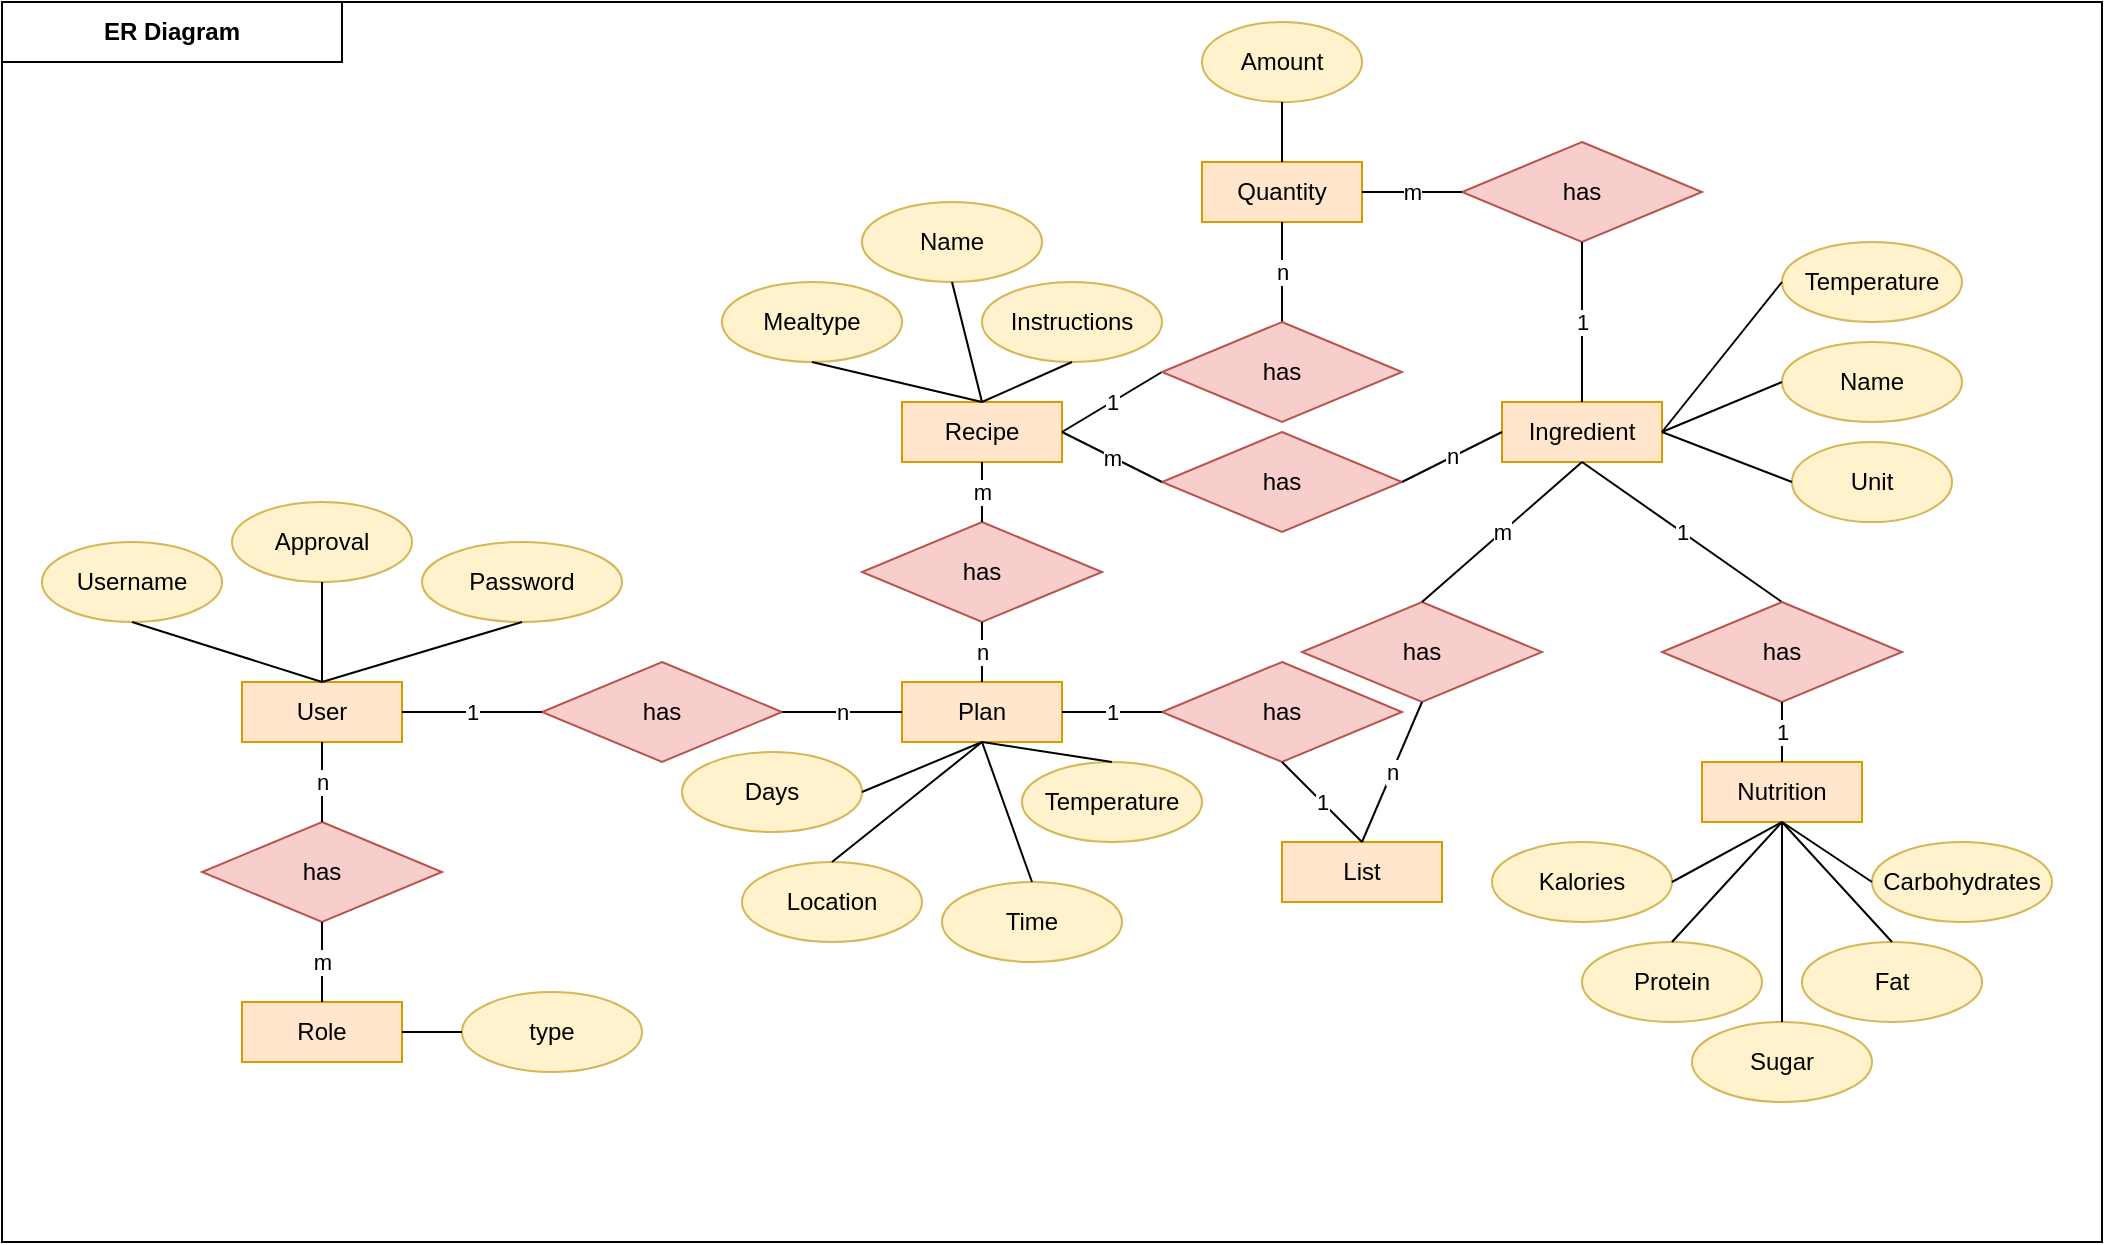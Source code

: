 <mxfile version="22.1.22" type="embed">
  <diagram id="JrRCH5CI-_Yoo0eKm-h7" name="Page-1">
    <mxGraphModel dx="1555" dy="1941" grid="1" gridSize="10" guides="1" tooltips="1" connect="1" arrows="1" fold="1" page="1" pageScale="1" pageWidth="850" pageHeight="1100" math="0" shadow="0">
      <root>
        <mxCell id="0" />
        <mxCell id="1" parent="0" />
        <mxCell id="75" value="" style="rounded=0;whiteSpace=wrap;html=1;" vertex="1" parent="1">
          <mxGeometry x="60" y="-20" width="1050" height="620" as="geometry" />
        </mxCell>
        <mxCell id="2" value="has" style="rhombus;whiteSpace=wrap;html=1;fillColor=#f8cecc;strokeColor=#b85450;" vertex="1" parent="1">
          <mxGeometry x="160" y="390" width="120" height="50" as="geometry" />
        </mxCell>
        <mxCell id="3" value="User" style="rounded=0;whiteSpace=wrap;html=1;fillColor=#ffe6cc;strokeColor=#d79b00;" vertex="1" parent="1">
          <mxGeometry x="180" y="320" width="80" height="30" as="geometry" />
        </mxCell>
        <mxCell id="4" value="Username" style="ellipse;whiteSpace=wrap;html=1;fillColor=#fff2cc;strokeColor=#d6b656;" vertex="1" parent="1">
          <mxGeometry x="80" y="250" width="90" height="40" as="geometry" />
        </mxCell>
        <mxCell id="5" value="Password" style="ellipse;whiteSpace=wrap;html=1;fillColor=#fff2cc;strokeColor=#d6b656;" vertex="1" parent="1">
          <mxGeometry x="270" y="250" width="100" height="40" as="geometry" />
        </mxCell>
        <mxCell id="6" value="Role" style="rounded=0;whiteSpace=wrap;html=1;fillColor=#ffe6cc;strokeColor=#d79b00;" vertex="1" parent="1">
          <mxGeometry x="180" y="480" width="80" height="30" as="geometry" />
        </mxCell>
        <mxCell id="7" value="m" style="endArrow=none;html=1;rounded=0;entryX=0.5;entryY=1;entryDx=0;entryDy=0;exitX=0.5;exitY=0;exitDx=0;exitDy=0;" edge="1" parent="1" source="6" target="2">
          <mxGeometry width="50" height="50" relative="1" as="geometry">
            <mxPoint x="450" y="670" as="sourcePoint" />
            <mxPoint x="500" y="620" as="targetPoint" />
          </mxGeometry>
        </mxCell>
        <mxCell id="8" value="" style="endArrow=none;html=1;rounded=0;entryX=0.5;entryY=1;entryDx=0;entryDy=0;exitX=0.5;exitY=0;exitDx=0;exitDy=0;" edge="1" parent="1" source="3" target="5">
          <mxGeometry width="50" height="50" relative="1" as="geometry">
            <mxPoint x="450" y="670" as="sourcePoint" />
            <mxPoint x="500" y="620" as="targetPoint" />
          </mxGeometry>
        </mxCell>
        <mxCell id="9" value="" style="endArrow=none;html=1;rounded=0;entryX=0.5;entryY=1;entryDx=0;entryDy=0;exitX=0.5;exitY=0;exitDx=0;exitDy=0;" edge="1" parent="1" source="3" target="4">
          <mxGeometry width="50" height="50" relative="1" as="geometry">
            <mxPoint x="450" y="670" as="sourcePoint" />
            <mxPoint x="500" y="620" as="targetPoint" />
          </mxGeometry>
        </mxCell>
        <mxCell id="10" value="n" style="endArrow=none;html=1;rounded=0;entryX=0.5;entryY=1;entryDx=0;entryDy=0;exitX=0.5;exitY=0;exitDx=0;exitDy=0;" edge="1" parent="1" source="2" target="3">
          <mxGeometry width="50" height="50" relative="1" as="geometry">
            <mxPoint x="450" y="670" as="sourcePoint" />
            <mxPoint x="500" y="620" as="targetPoint" />
          </mxGeometry>
        </mxCell>
        <mxCell id="11" value="Recipe" style="rounded=0;whiteSpace=wrap;html=1;fillColor=#ffe6cc;strokeColor=#d79b00;" vertex="1" parent="1">
          <mxGeometry x="510" y="180" width="80" height="30" as="geometry" />
        </mxCell>
        <mxCell id="13" value="has" style="rhombus;whiteSpace=wrap;html=1;fillColor=#f8cecc;strokeColor=#b85450;" vertex="1" parent="1">
          <mxGeometry x="640" y="195" width="120" height="50" as="geometry" />
        </mxCell>
        <mxCell id="14" value="Ingredient" style="rounded=0;whiteSpace=wrap;html=1;fillColor=#ffe6cc;strokeColor=#d79b00;" vertex="1" parent="1">
          <mxGeometry x="810" y="180" width="80" height="30" as="geometry" />
        </mxCell>
        <mxCell id="15" value="m" style="endArrow=none;html=1;rounded=0;entryX=0;entryY=0.5;entryDx=0;entryDy=0;exitX=1;exitY=0.5;exitDx=0;exitDy=0;" edge="1" parent="1" source="11" target="13">
          <mxGeometry width="50" height="50" relative="1" as="geometry">
            <mxPoint x="400" y="520" as="sourcePoint" />
            <mxPoint x="450" y="470" as="targetPoint" />
          </mxGeometry>
        </mxCell>
        <mxCell id="16" value="n" style="endArrow=none;html=1;rounded=0;entryX=0;entryY=0.5;entryDx=0;entryDy=0;exitX=1;exitY=0.5;exitDx=0;exitDy=0;" edge="1" parent="1" source="13" target="14">
          <mxGeometry width="50" height="50" relative="1" as="geometry">
            <mxPoint x="400" y="520" as="sourcePoint" />
            <mxPoint x="450" y="470" as="targetPoint" />
          </mxGeometry>
        </mxCell>
        <mxCell id="17" value="Quantity" style="rounded=0;whiteSpace=wrap;html=1;fillColor=#ffe6cc;strokeColor=#d79b00;" vertex="1" parent="1">
          <mxGeometry x="660" y="60" width="80" height="30" as="geometry" />
        </mxCell>
        <mxCell id="19" value="has" style="rhombus;whiteSpace=wrap;html=1;fillColor=#f8cecc;strokeColor=#b85450;" vertex="1" parent="1">
          <mxGeometry x="790" y="50" width="120" height="50" as="geometry" />
        </mxCell>
        <mxCell id="20" value="m" style="endArrow=none;html=1;rounded=0;entryX=1;entryY=0.5;entryDx=0;entryDy=0;exitX=0;exitY=0.5;exitDx=0;exitDy=0;" edge="1" parent="1" source="19" target="17">
          <mxGeometry width="50" height="50" relative="1" as="geometry">
            <mxPoint x="400" y="520" as="sourcePoint" />
            <mxPoint x="450" y="470" as="targetPoint" />
          </mxGeometry>
        </mxCell>
        <mxCell id="21" value="1" style="endArrow=none;html=1;rounded=0;entryX=0.5;entryY=1;entryDx=0;entryDy=0;exitX=0.5;exitY=0;exitDx=0;exitDy=0;" edge="1" parent="1" source="14" target="19">
          <mxGeometry width="50" height="50" relative="1" as="geometry">
            <mxPoint x="400" y="520" as="sourcePoint" />
            <mxPoint x="450" y="470" as="targetPoint" />
          </mxGeometry>
        </mxCell>
        <mxCell id="22" value="Unit" style="ellipse;whiteSpace=wrap;html=1;fillColor=#fff2cc;strokeColor=#d6b656;" vertex="1" parent="1">
          <mxGeometry x="955" y="200" width="80" height="40" as="geometry" />
        </mxCell>
        <mxCell id="23" value="Amount" style="ellipse;whiteSpace=wrap;html=1;fillColor=#fff2cc;strokeColor=#d6b656;" vertex="1" parent="1">
          <mxGeometry x="660" y="-10" width="80" height="40" as="geometry" />
        </mxCell>
        <mxCell id="26" value="Name" style="ellipse;whiteSpace=wrap;html=1;fillColor=#fff2cc;strokeColor=#d6b656;" vertex="1" parent="1">
          <mxGeometry x="950" y="150" width="90" height="40" as="geometry" />
        </mxCell>
        <mxCell id="27" value="Name" style="ellipse;whiteSpace=wrap;html=1;fillColor=#fff2cc;strokeColor=#d6b656;" vertex="1" parent="1">
          <mxGeometry x="490" y="80" width="90" height="40" as="geometry" />
        </mxCell>
        <mxCell id="28" value="Instructions" style="ellipse;whiteSpace=wrap;html=1;fillColor=#fff2cc;strokeColor=#d6b656;" vertex="1" parent="1">
          <mxGeometry x="550" y="120" width="90" height="40" as="geometry" />
        </mxCell>
        <mxCell id="29" value="" style="endArrow=none;html=1;rounded=0;entryX=0.5;entryY=1;entryDx=0;entryDy=0;exitX=0.5;exitY=0;exitDx=0;exitDy=0;" edge="1" parent="1" source="11" target="27">
          <mxGeometry width="50" height="50" relative="1" as="geometry">
            <mxPoint x="400" y="460" as="sourcePoint" />
            <mxPoint x="450" y="410" as="targetPoint" />
          </mxGeometry>
        </mxCell>
        <mxCell id="30" value="" style="endArrow=none;html=1;rounded=0;entryX=0.5;entryY=1;entryDx=0;entryDy=0;exitX=0.5;exitY=0;exitDx=0;exitDy=0;" edge="1" parent="1" source="11" target="28">
          <mxGeometry width="50" height="50" relative="1" as="geometry">
            <mxPoint x="400" y="460" as="sourcePoint" />
            <mxPoint x="450" y="410" as="targetPoint" />
          </mxGeometry>
        </mxCell>
        <mxCell id="31" value="" style="endArrow=none;html=1;rounded=0;entryX=0;entryY=0.5;entryDx=0;entryDy=0;exitX=1;exitY=0.5;exitDx=0;exitDy=0;" edge="1" parent="1" source="14" target="22">
          <mxGeometry width="50" height="50" relative="1" as="geometry">
            <mxPoint x="400" y="460" as="sourcePoint" />
            <mxPoint x="450" y="410" as="targetPoint" />
          </mxGeometry>
        </mxCell>
        <mxCell id="32" value="" style="endArrow=none;html=1;rounded=0;entryX=0;entryY=0.5;entryDx=0;entryDy=0;exitX=1;exitY=0.5;exitDx=0;exitDy=0;" edge="1" parent="1" source="14" target="26">
          <mxGeometry width="50" height="50" relative="1" as="geometry">
            <mxPoint x="400" y="460" as="sourcePoint" />
            <mxPoint x="450" y="410" as="targetPoint" />
          </mxGeometry>
        </mxCell>
        <mxCell id="33" value="" style="endArrow=none;html=1;rounded=0;entryX=0.5;entryY=1;entryDx=0;entryDy=0;exitX=0.5;exitY=0;exitDx=0;exitDy=0;" edge="1" parent="1" source="17" target="23">
          <mxGeometry width="50" height="50" relative="1" as="geometry">
            <mxPoint x="400" y="460" as="sourcePoint" />
            <mxPoint x="450" y="410" as="targetPoint" />
          </mxGeometry>
        </mxCell>
        <mxCell id="35" value="1" style="endArrow=none;html=1;rounded=0;entryX=0.5;entryY=0;entryDx=0;entryDy=0;exitX=0.5;exitY=1;exitDx=0;exitDy=0;" edge="1" parent="1" source="14">
          <mxGeometry width="50" height="50" relative="1" as="geometry">
            <mxPoint x="400" y="460" as="sourcePoint" />
            <mxPoint x="950" y="280" as="targetPoint" />
          </mxGeometry>
        </mxCell>
        <mxCell id="39" value="Nutrition" style="rounded=0;whiteSpace=wrap;html=1;fillColor=#ffe6cc;strokeColor=#d79b00;" vertex="1" parent="1">
          <mxGeometry x="910" y="360" width="80" height="30" as="geometry" />
        </mxCell>
        <mxCell id="41" value="has" style="rhombus;whiteSpace=wrap;html=1;fillColor=#f8cecc;strokeColor=#b85450;" vertex="1" parent="1">
          <mxGeometry x="890" y="280" width="120" height="50" as="geometry" />
        </mxCell>
        <mxCell id="42" value="1" style="endArrow=none;html=1;rounded=0;entryX=0.5;entryY=1;entryDx=0;entryDy=0;exitX=0.5;exitY=0;exitDx=0;exitDy=0;" edge="1" parent="1" source="39" target="41">
          <mxGeometry width="50" height="50" relative="1" as="geometry">
            <mxPoint x="400" y="460" as="sourcePoint" />
            <mxPoint x="450" y="410" as="targetPoint" />
          </mxGeometry>
        </mxCell>
        <mxCell id="43" value="Kalories" style="ellipse;whiteSpace=wrap;html=1;fillColor=#fff2cc;strokeColor=#d6b656;" vertex="1" parent="1">
          <mxGeometry x="805" y="400" width="90" height="40" as="geometry" />
        </mxCell>
        <mxCell id="45" value="Protein" style="ellipse;whiteSpace=wrap;html=1;fillColor=#fff2cc;strokeColor=#d6b656;" vertex="1" parent="1">
          <mxGeometry x="850" y="450" width="90" height="40" as="geometry" />
        </mxCell>
        <mxCell id="46" value="Sugar" style="ellipse;whiteSpace=wrap;html=1;fillColor=#fff2cc;strokeColor=#d6b656;" vertex="1" parent="1">
          <mxGeometry x="905" y="490" width="90" height="40" as="geometry" />
        </mxCell>
        <mxCell id="47" value="Fat" style="ellipse;whiteSpace=wrap;html=1;fillColor=#fff2cc;strokeColor=#d6b656;" vertex="1" parent="1">
          <mxGeometry x="960" y="450" width="90" height="40" as="geometry" />
        </mxCell>
        <mxCell id="48" value="Carbohydrates" style="ellipse;whiteSpace=wrap;html=1;fillColor=#fff2cc;strokeColor=#d6b656;" vertex="1" parent="1">
          <mxGeometry x="995" y="400" width="90" height="40" as="geometry" />
        </mxCell>
        <mxCell id="49" value="" style="endArrow=none;html=1;rounded=0;entryX=0.5;entryY=1;entryDx=0;entryDy=0;exitX=0.5;exitY=0;exitDx=0;exitDy=0;" edge="1" parent="1" source="46" target="39">
          <mxGeometry width="50" height="50" relative="1" as="geometry">
            <mxPoint x="400" y="460" as="sourcePoint" />
            <mxPoint x="450" y="410" as="targetPoint" />
          </mxGeometry>
        </mxCell>
        <mxCell id="50" value="" style="endArrow=none;html=1;rounded=0;entryX=0.5;entryY=1;entryDx=0;entryDy=0;exitX=1;exitY=0.5;exitDx=0;exitDy=0;" edge="1" parent="1" source="43" target="39">
          <mxGeometry width="50" height="50" relative="1" as="geometry">
            <mxPoint x="400" y="460" as="sourcePoint" />
            <mxPoint x="450" y="410" as="targetPoint" />
          </mxGeometry>
        </mxCell>
        <mxCell id="51" value="" style="endArrow=none;html=1;rounded=0;entryX=0;entryY=0.5;entryDx=0;entryDy=0;exitX=0.5;exitY=1;exitDx=0;exitDy=0;" edge="1" parent="1" source="39" target="48">
          <mxGeometry width="50" height="50" relative="1" as="geometry">
            <mxPoint x="400" y="460" as="sourcePoint" />
            <mxPoint x="450" y="410" as="targetPoint" />
          </mxGeometry>
        </mxCell>
        <mxCell id="52" value="" style="endArrow=none;html=1;rounded=0;entryX=0.5;entryY=1;entryDx=0;entryDy=0;exitX=0.5;exitY=0;exitDx=0;exitDy=0;" edge="1" parent="1" source="45" target="39">
          <mxGeometry width="50" height="50" relative="1" as="geometry">
            <mxPoint x="400" y="460" as="sourcePoint" />
            <mxPoint x="450" y="410" as="targetPoint" />
          </mxGeometry>
        </mxCell>
        <mxCell id="53" value="" style="endArrow=none;html=1;rounded=0;entryX=0.5;entryY=1;entryDx=0;entryDy=0;exitX=0.5;exitY=0;exitDx=0;exitDy=0;" edge="1" parent="1" source="47" target="39">
          <mxGeometry width="50" height="50" relative="1" as="geometry">
            <mxPoint x="400" y="460" as="sourcePoint" />
            <mxPoint x="450" y="410" as="targetPoint" />
          </mxGeometry>
        </mxCell>
        <mxCell id="55" value="Plan" style="rounded=0;whiteSpace=wrap;html=1;fillColor=#ffe6cc;strokeColor=#d79b00;" vertex="1" parent="1">
          <mxGeometry x="510" y="320" width="80" height="30" as="geometry" />
        </mxCell>
        <mxCell id="56" value="has" style="rhombus;whiteSpace=wrap;html=1;fillColor=#f8cecc;strokeColor=#b85450;" vertex="1" parent="1">
          <mxGeometry x="490" y="240" width="120" height="50" as="geometry" />
        </mxCell>
        <mxCell id="57" value="m" style="endArrow=none;html=1;rounded=0;entryX=0.5;entryY=1;entryDx=0;entryDy=0;exitX=0.5;exitY=0;exitDx=0;exitDy=0;" edge="1" parent="1" source="56" target="11">
          <mxGeometry width="50" height="50" relative="1" as="geometry">
            <mxPoint x="400" y="460" as="sourcePoint" />
            <mxPoint x="450" y="410" as="targetPoint" />
          </mxGeometry>
        </mxCell>
        <mxCell id="58" value="n" style="endArrow=none;html=1;rounded=0;entryX=0.5;entryY=1;entryDx=0;entryDy=0;exitX=0.5;exitY=0;exitDx=0;exitDy=0;" edge="1" parent="1" source="55" target="56">
          <mxGeometry width="50" height="50" relative="1" as="geometry">
            <mxPoint x="400" y="460" as="sourcePoint" />
            <mxPoint x="450" y="410" as="targetPoint" />
          </mxGeometry>
        </mxCell>
        <mxCell id="59" value="has" style="rhombus;whiteSpace=wrap;html=1;fillColor=#f8cecc;strokeColor=#b85450;" vertex="1" parent="1">
          <mxGeometry x="330" y="310" width="120" height="50" as="geometry" />
        </mxCell>
        <mxCell id="60" value="1" style="endArrow=none;html=1;rounded=0;exitX=1;exitY=0.5;exitDx=0;exitDy=0;entryX=0;entryY=0.5;entryDx=0;entryDy=0;" edge="1" parent="1" source="3" target="59">
          <mxGeometry width="50" height="50" relative="1" as="geometry">
            <mxPoint x="370" y="440" as="sourcePoint" />
            <mxPoint x="450" y="410" as="targetPoint" />
          </mxGeometry>
        </mxCell>
        <mxCell id="61" value="n" style="endArrow=none;html=1;rounded=0;entryX=1;entryY=0.5;entryDx=0;entryDy=0;exitX=0;exitY=0.5;exitDx=0;exitDy=0;" edge="1" parent="1" source="55" target="59">
          <mxGeometry width="50" height="50" relative="1" as="geometry">
            <mxPoint x="400" y="460" as="sourcePoint" />
            <mxPoint x="450" y="410" as="targetPoint" />
          </mxGeometry>
        </mxCell>
        <mxCell id="63" value="List" style="rounded=0;whiteSpace=wrap;html=1;fillColor=#ffe6cc;strokeColor=#d79b00;" vertex="1" parent="1">
          <mxGeometry x="700" y="400" width="80" height="30" as="geometry" />
        </mxCell>
        <mxCell id="64" value="has" style="rhombus;whiteSpace=wrap;html=1;fillColor=#f8cecc;strokeColor=#b85450;" vertex="1" parent="1">
          <mxGeometry x="640" y="310" width="120" height="50" as="geometry" />
        </mxCell>
        <mxCell id="66" value="1" style="endArrow=none;html=1;rounded=0;exitX=0;exitY=0.5;exitDx=0;exitDy=0;entryX=1;entryY=0.5;entryDx=0;entryDy=0;" edge="1" parent="1" source="64" target="55">
          <mxGeometry width="50" height="50" relative="1" as="geometry">
            <mxPoint x="400" y="460" as="sourcePoint" />
            <mxPoint x="590" y="340" as="targetPoint" />
          </mxGeometry>
        </mxCell>
        <mxCell id="67" value="has" style="rhombus;whiteSpace=wrap;html=1;fillColor=#f8cecc;strokeColor=#b85450;" vertex="1" parent="1">
          <mxGeometry x="710" y="280" width="120" height="50" as="geometry" />
        </mxCell>
        <mxCell id="68" value="n" style="endArrow=none;html=1;rounded=0;entryX=0.5;entryY=1;entryDx=0;entryDy=0;exitX=0.5;exitY=0;exitDx=0;exitDy=0;" edge="1" parent="1" source="63" target="67">
          <mxGeometry width="50" height="50" relative="1" as="geometry">
            <mxPoint x="400" y="460" as="sourcePoint" />
            <mxPoint x="450" y="410" as="targetPoint" />
          </mxGeometry>
        </mxCell>
        <mxCell id="69" value="1" style="endArrow=none;html=1;rounded=0;entryX=0.5;entryY=1;entryDx=0;entryDy=0;exitX=0.5;exitY=0;exitDx=0;exitDy=0;" edge="1" parent="1" source="63" target="64">
          <mxGeometry width="50" height="50" relative="1" as="geometry">
            <mxPoint x="400" y="460" as="sourcePoint" />
            <mxPoint x="450" y="410" as="targetPoint" />
          </mxGeometry>
        </mxCell>
        <mxCell id="70" value="m" style="endArrow=none;html=1;rounded=0;entryX=0.5;entryY=1;entryDx=0;entryDy=0;exitX=0.5;exitY=0;exitDx=0;exitDy=0;" edge="1" parent="1" source="67" target="14">
          <mxGeometry width="50" height="50" relative="1" as="geometry">
            <mxPoint x="400" y="460" as="sourcePoint" />
            <mxPoint x="450" y="410" as="targetPoint" />
          </mxGeometry>
        </mxCell>
        <mxCell id="72" value="n" style="endArrow=none;html=1;rounded=0;entryX=0.5;entryY=1;entryDx=0;entryDy=0;exitX=0.5;exitY=0;exitDx=0;exitDy=0;" edge="1" parent="1" target="17">
          <mxGeometry width="50" height="50" relative="1" as="geometry">
            <mxPoint x="700" y="140" as="sourcePoint" />
            <mxPoint x="450" y="410" as="targetPoint" />
          </mxGeometry>
        </mxCell>
        <mxCell id="73" value="1" style="endArrow=none;html=1;rounded=0;entryX=0;entryY=0.5;entryDx=0;entryDy=0;exitX=1;exitY=0.5;exitDx=0;exitDy=0;" edge="1" parent="1" source="11">
          <mxGeometry width="50" height="50" relative="1" as="geometry">
            <mxPoint x="400" y="460" as="sourcePoint" />
            <mxPoint x="640" y="165" as="targetPoint" />
          </mxGeometry>
        </mxCell>
        <mxCell id="74" value="has" style="rhombus;whiteSpace=wrap;html=1;fillColor=#f8cecc;strokeColor=#b85450;" vertex="1" parent="1">
          <mxGeometry x="640" y="140" width="120" height="50" as="geometry" />
        </mxCell>
        <mxCell id="76" value="&lt;b&gt;ER Diagram&lt;br&gt;&lt;/b&gt;" style="rounded=0;whiteSpace=wrap;html=1;" vertex="1" parent="1">
          <mxGeometry x="60" y="-20" width="170" height="30" as="geometry" />
        </mxCell>
        <mxCell id="77" value="Temperature" style="ellipse;whiteSpace=wrap;html=1;fillColor=#fff2cc;strokeColor=#d6b656;" vertex="1" parent="1">
          <mxGeometry x="950" y="100" width="90" height="40" as="geometry" />
        </mxCell>
        <mxCell id="78" value="" style="endArrow=none;html=1;rounded=0;entryX=0;entryY=0.5;entryDx=0;entryDy=0;exitX=1;exitY=0.5;exitDx=0;exitDy=0;" edge="1" parent="1" source="14" target="77">
          <mxGeometry width="50" height="50" relative="1" as="geometry">
            <mxPoint x="530" y="290" as="sourcePoint" />
            <mxPoint x="580" y="240" as="targetPoint" />
          </mxGeometry>
        </mxCell>
        <mxCell id="79" value="Approval" style="ellipse;whiteSpace=wrap;html=1;fillColor=#fff2cc;strokeColor=#d6b656;" vertex="1" parent="1">
          <mxGeometry x="175" y="230" width="90" height="40" as="geometry" />
        </mxCell>
        <mxCell id="80" value="" style="endArrow=none;html=1;rounded=0;exitX=0.5;exitY=0;exitDx=0;exitDy=0;entryX=0.5;entryY=1;entryDx=0;entryDy=0;" edge="1" parent="1" source="3" target="79">
          <mxGeometry width="50" height="50" relative="1" as="geometry">
            <mxPoint x="600" y="250" as="sourcePoint" />
            <mxPoint x="650" y="200" as="targetPoint" />
          </mxGeometry>
        </mxCell>
        <mxCell id="81" value="Mealtype" style="ellipse;whiteSpace=wrap;html=1;fillColor=#fff2cc;strokeColor=#d6b656;" vertex="1" parent="1">
          <mxGeometry x="420" y="120" width="90" height="40" as="geometry" />
        </mxCell>
        <mxCell id="82" value="" style="endArrow=none;html=1;rounded=0;entryX=0.5;entryY=1;entryDx=0;entryDy=0;" edge="1" parent="1" target="81">
          <mxGeometry width="50" height="50" relative="1" as="geometry">
            <mxPoint x="550" y="180" as="sourcePoint" />
            <mxPoint x="650" y="200" as="targetPoint" />
          </mxGeometry>
        </mxCell>
        <mxCell id="83" value="Days" style="ellipse;whiteSpace=wrap;html=1;fillColor=#fff2cc;strokeColor=#d6b656;" vertex="1" parent="1">
          <mxGeometry x="400" y="355" width="90" height="40" as="geometry" />
        </mxCell>
        <mxCell id="84" value="Location" style="ellipse;whiteSpace=wrap;html=1;fillColor=#fff2cc;strokeColor=#d6b656;" vertex="1" parent="1">
          <mxGeometry x="430" y="410" width="90" height="40" as="geometry" />
        </mxCell>
        <mxCell id="85" value="Time" style="ellipse;whiteSpace=wrap;html=1;fillColor=#fff2cc;strokeColor=#d6b656;" vertex="1" parent="1">
          <mxGeometry x="530" y="420" width="90" height="40" as="geometry" />
        </mxCell>
        <mxCell id="86" value="Temperature" style="ellipse;whiteSpace=wrap;html=1;fillColor=#fff2cc;strokeColor=#d6b656;" vertex="1" parent="1">
          <mxGeometry x="570" y="360" width="90" height="40" as="geometry" />
        </mxCell>
        <mxCell id="87" value="" style="endArrow=none;html=1;rounded=0;exitX=1;exitY=0.5;exitDx=0;exitDy=0;entryX=0.5;entryY=1;entryDx=0;entryDy=0;" edge="1" parent="1" source="83" target="55">
          <mxGeometry width="50" height="50" relative="1" as="geometry">
            <mxPoint x="600" y="250" as="sourcePoint" />
            <mxPoint x="650" y="200" as="targetPoint" />
          </mxGeometry>
        </mxCell>
        <mxCell id="88" value="" style="endArrow=none;html=1;rounded=0;exitX=0.5;exitY=0;exitDx=0;exitDy=0;entryX=0.5;entryY=1;entryDx=0;entryDy=0;" edge="1" parent="1" source="84" target="55">
          <mxGeometry width="50" height="50" relative="1" as="geometry">
            <mxPoint x="600" y="250" as="sourcePoint" />
            <mxPoint x="650" y="200" as="targetPoint" />
          </mxGeometry>
        </mxCell>
        <mxCell id="89" value="" style="endArrow=none;html=1;rounded=0;exitX=0.5;exitY=0;exitDx=0;exitDy=0;entryX=0.5;entryY=1;entryDx=0;entryDy=0;" edge="1" parent="1" source="86" target="55">
          <mxGeometry width="50" height="50" relative="1" as="geometry">
            <mxPoint x="600" y="250" as="sourcePoint" />
            <mxPoint x="650" y="200" as="targetPoint" />
          </mxGeometry>
        </mxCell>
        <mxCell id="90" value="" style="endArrow=none;html=1;rounded=0;exitX=0.5;exitY=0;exitDx=0;exitDy=0;entryX=0.5;entryY=1;entryDx=0;entryDy=0;" edge="1" parent="1" source="85" target="55">
          <mxGeometry width="50" height="50" relative="1" as="geometry">
            <mxPoint x="600" y="250" as="sourcePoint" />
            <mxPoint x="650" y="200" as="targetPoint" />
          </mxGeometry>
        </mxCell>
        <mxCell id="91" value="type" style="ellipse;whiteSpace=wrap;html=1;fillColor=#fff2cc;strokeColor=#d6b656;" vertex="1" parent="1">
          <mxGeometry x="290" y="475" width="90" height="40" as="geometry" />
        </mxCell>
        <mxCell id="92" value="" style="endArrow=none;html=1;rounded=0;exitX=1;exitY=0.5;exitDx=0;exitDy=0;entryX=0;entryY=0.5;entryDx=0;entryDy=0;" edge="1" parent="1" source="6" target="91">
          <mxGeometry width="50" height="50" relative="1" as="geometry">
            <mxPoint x="600" y="250" as="sourcePoint" />
            <mxPoint x="650" y="200" as="targetPoint" />
          </mxGeometry>
        </mxCell>
      </root>
    </mxGraphModel>
  </diagram>
</mxfile>
